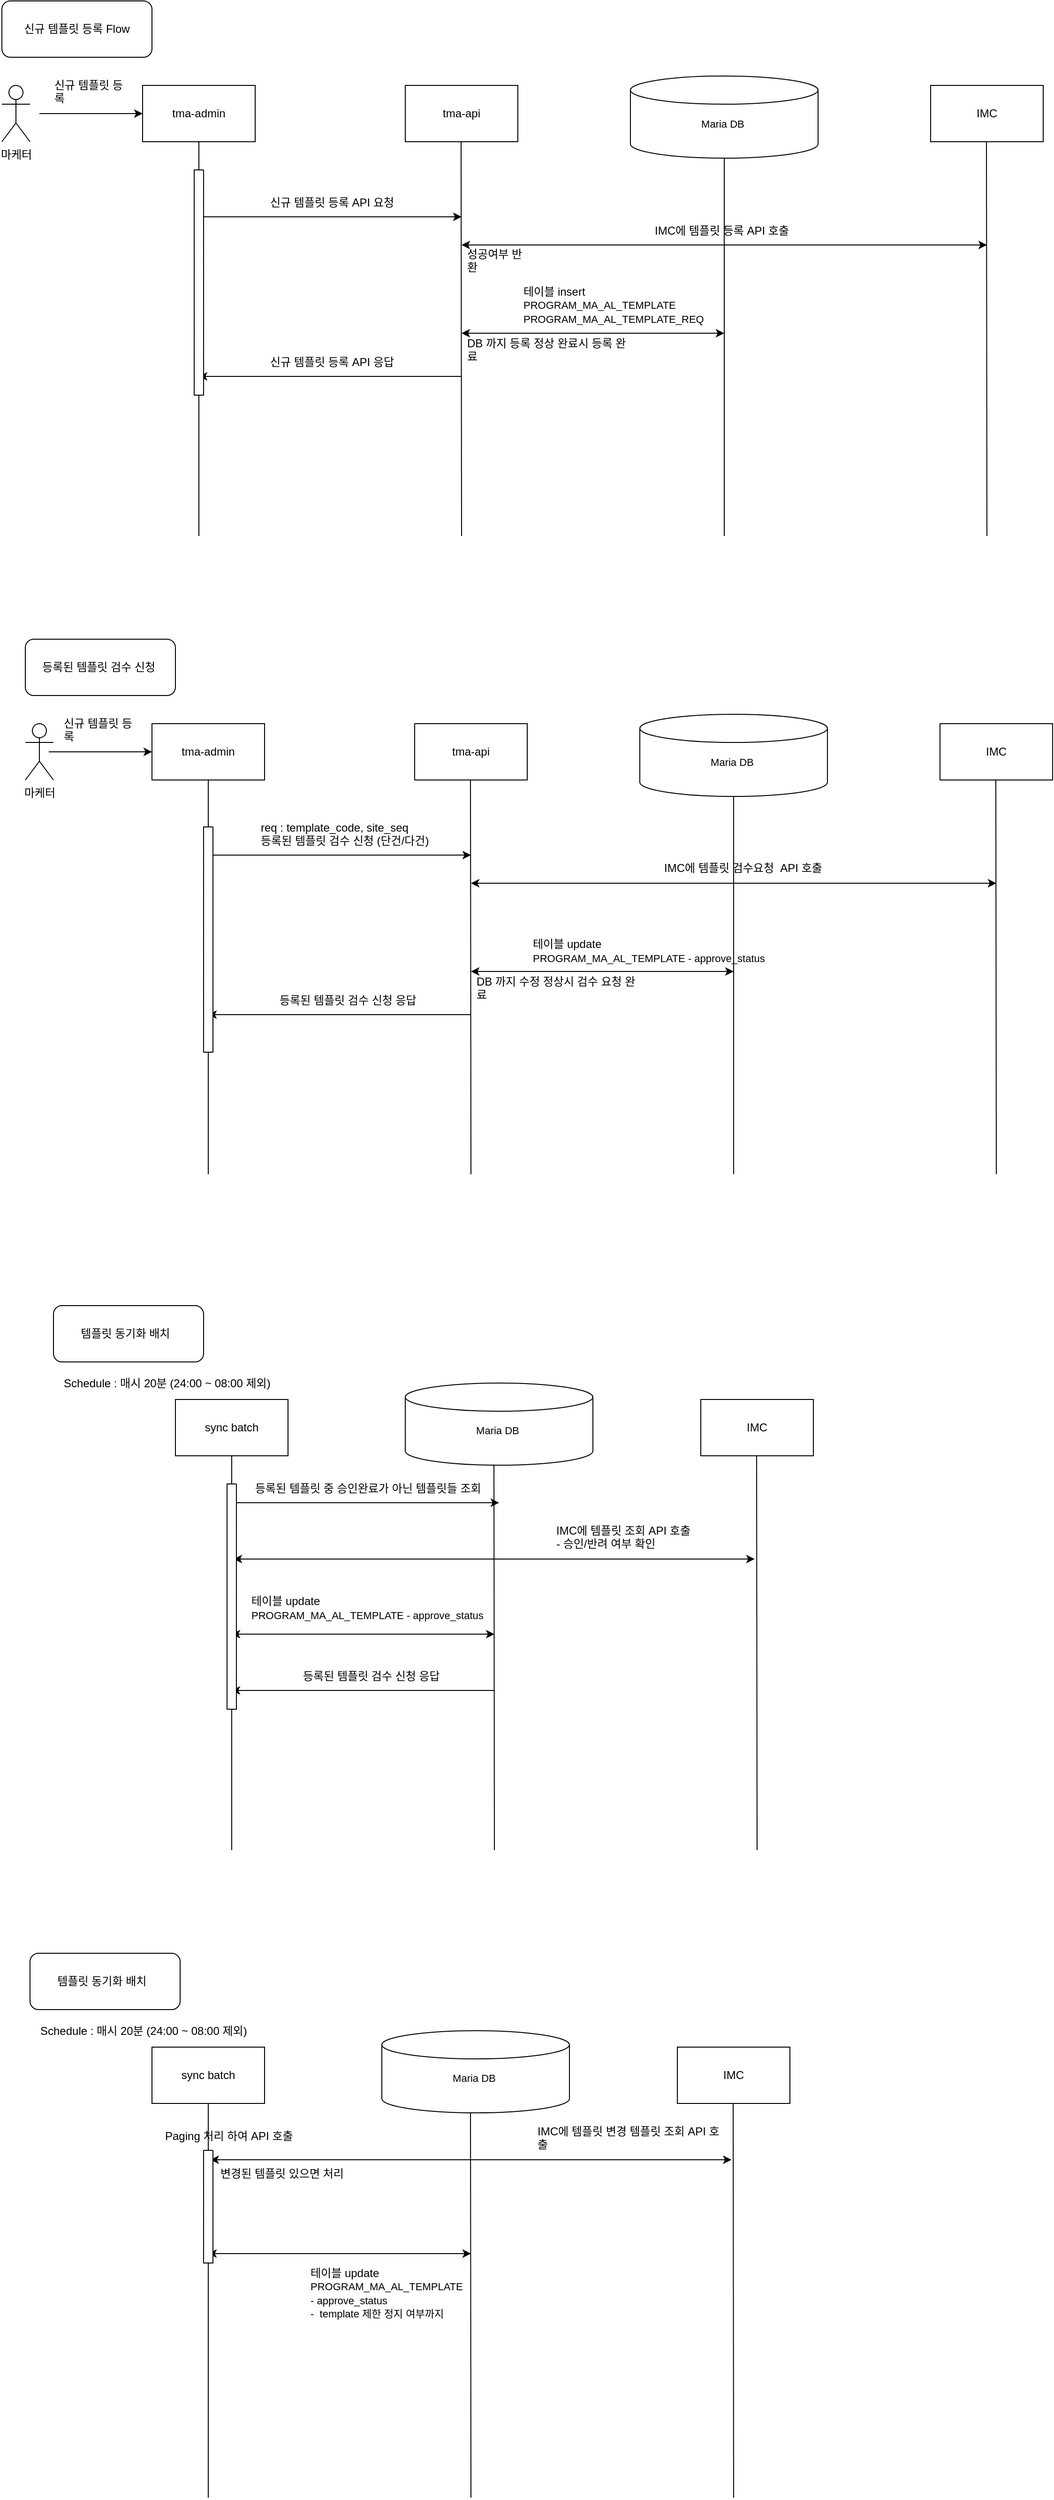 <mxfile version="24.8.4">
  <diagram name="페이지-1" id="rrNVjnt-WTsJbCwg5te3">
    <mxGraphModel dx="2778" dy="1121" grid="1" gridSize="10" guides="1" tooltips="1" connect="1" arrows="1" fold="1" page="1" pageScale="1" pageWidth="827" pageHeight="1169" math="0" shadow="0">
      <root>
        <mxCell id="0" />
        <mxCell id="1" parent="0" />
        <mxCell id="4YztuVcXxpJHYgNVAEmz-1" value="tma-admin" style="rounded=0;whiteSpace=wrap;html=1;" vertex="1" parent="1">
          <mxGeometry x="120" y="320" width="120" height="60" as="geometry" />
        </mxCell>
        <mxCell id="4YztuVcXxpJHYgNVAEmz-2" value="tma-api" style="rounded=0;whiteSpace=wrap;html=1;" vertex="1" parent="1">
          <mxGeometry x="400" y="320" width="120" height="60" as="geometry" />
        </mxCell>
        <mxCell id="4YztuVcXxpJHYgNVAEmz-3" value="Maria DB&amp;nbsp;" style="rounded=0;whiteSpace=wrap;html=1;" vertex="1" parent="1">
          <mxGeometry x="680" y="320" width="120" height="60" as="geometry" />
        </mxCell>
        <mxCell id="4YztuVcXxpJHYgNVAEmz-4" value="IMC" style="rounded=0;whiteSpace=wrap;html=1;" vertex="1" parent="1">
          <mxGeometry x="960" y="320" width="120" height="60" as="geometry" />
        </mxCell>
        <mxCell id="4YztuVcXxpJHYgNVAEmz-5" value="" style="endArrow=none;html=1;rounded=0;" edge="1" parent="1" source="4YztuVcXxpJHYgNVAEmz-118">
          <mxGeometry width="50" height="50" relative="1" as="geometry">
            <mxPoint x="180" y="800" as="sourcePoint" />
            <mxPoint x="180" y="380" as="targetPoint" />
          </mxGeometry>
        </mxCell>
        <mxCell id="4YztuVcXxpJHYgNVAEmz-6" value="" style="endArrow=none;html=1;rounded=0;" edge="1" parent="1">
          <mxGeometry width="50" height="50" relative="1" as="geometry">
            <mxPoint x="460" y="800" as="sourcePoint" />
            <mxPoint x="459.5" y="380" as="targetPoint" />
          </mxGeometry>
        </mxCell>
        <mxCell id="4YztuVcXxpJHYgNVAEmz-7" value="" style="endArrow=none;html=1;rounded=0;" edge="1" parent="1" source="4YztuVcXxpJHYgNVAEmz-18">
          <mxGeometry width="50" height="50" relative="1" as="geometry">
            <mxPoint x="739.5" y="1080" as="sourcePoint" />
            <mxPoint x="739.5" y="380" as="targetPoint" />
          </mxGeometry>
        </mxCell>
        <mxCell id="4YztuVcXxpJHYgNVAEmz-8" value="" style="endArrow=none;html=1;rounded=0;" edge="1" parent="1">
          <mxGeometry width="50" height="50" relative="1" as="geometry">
            <mxPoint x="1020" y="800" as="sourcePoint" />
            <mxPoint x="1019.5" y="380" as="targetPoint" />
          </mxGeometry>
        </mxCell>
        <mxCell id="4YztuVcXxpJHYgNVAEmz-10" value="마케터" style="shape=umlActor;verticalLabelPosition=bottom;verticalAlign=top;html=1;outlineConnect=0;" vertex="1" parent="1">
          <mxGeometry x="-30" y="320" width="30" height="60" as="geometry" />
        </mxCell>
        <mxCell id="4YztuVcXxpJHYgNVAEmz-11" value="" style="endArrow=classic;html=1;rounded=0;entryX=0;entryY=0.5;entryDx=0;entryDy=0;" edge="1" parent="1" target="4YztuVcXxpJHYgNVAEmz-1">
          <mxGeometry width="50" height="50" relative="1" as="geometry">
            <mxPoint x="10" y="350" as="sourcePoint" />
            <mxPoint x="60" y="310" as="targetPoint" />
          </mxGeometry>
        </mxCell>
        <mxCell id="4YztuVcXxpJHYgNVAEmz-14" value="&lt;span style=&quot;text-align: center; text-wrap-mode: nowrap;&quot;&gt;신규 템플릿 등록&lt;/span&gt;" style="text;strokeColor=none;fillColor=none;align=left;verticalAlign=middle;spacingLeft=4;spacingRight=4;overflow=hidden;points=[[0,0.5],[1,0.5]];portConstraint=eastwest;rotatable=0;whiteSpace=wrap;html=1;" vertex="1" parent="1">
          <mxGeometry x="20" y="310" width="90" height="30" as="geometry" />
        </mxCell>
        <mxCell id="4YztuVcXxpJHYgNVAEmz-15" value="" style="endArrow=classic;html=1;rounded=0;" edge="1" parent="1">
          <mxGeometry width="50" height="50" relative="1" as="geometry">
            <mxPoint x="180" y="460" as="sourcePoint" />
            <mxPoint x="460" y="460" as="targetPoint" />
          </mxGeometry>
        </mxCell>
        <mxCell id="4YztuVcXxpJHYgNVAEmz-17" value="신규 템플릿 등록 API 요청" style="text;strokeColor=none;fillColor=none;align=left;verticalAlign=middle;spacingLeft=4;spacingRight=4;overflow=hidden;points=[[0,0.5],[1,0.5]];portConstraint=eastwest;rotatable=0;whiteSpace=wrap;html=1;" vertex="1" parent="1">
          <mxGeometry x="250" y="430" width="150" height="30" as="geometry" />
        </mxCell>
        <mxCell id="4YztuVcXxpJHYgNVAEmz-21" value="IMC에 템플릿 등록 API 호출&amp;nbsp;" style="text;strokeColor=none;fillColor=none;align=left;verticalAlign=middle;spacingLeft=4;spacingRight=4;overflow=hidden;points=[[0,0.5],[1,0.5]];portConstraint=eastwest;rotatable=0;whiteSpace=wrap;html=1;" vertex="1" parent="1">
          <mxGeometry x="660" y="460" width="160" height="30" as="geometry" />
        </mxCell>
        <mxCell id="4YztuVcXxpJHYgNVAEmz-22" value="" style="endArrow=none;html=1;rounded=0;" edge="1" parent="1" target="4YztuVcXxpJHYgNVAEmz-18">
          <mxGeometry width="50" height="50" relative="1" as="geometry">
            <mxPoint x="740" y="800" as="sourcePoint" />
            <mxPoint x="739.5" y="380" as="targetPoint" />
          </mxGeometry>
        </mxCell>
        <mxCell id="4YztuVcXxpJHYgNVAEmz-18" value="&lt;font style=&quot;font-size: 11px;&quot;&gt;Maria DB&amp;nbsp;&lt;/font&gt;&lt;div style=&quot;font-size: 11px;&quot;&gt;&lt;br&gt;&lt;/div&gt;" style="shape=cylinder3;whiteSpace=wrap;html=1;boundedLbl=1;backgroundOutline=1;size=15;" vertex="1" parent="1">
          <mxGeometry x="640" y="310" width="200" height="87.5" as="geometry" />
        </mxCell>
        <mxCell id="4YztuVcXxpJHYgNVAEmz-24" value="신규 템플릿 등록 Flow" style="rounded=1;whiteSpace=wrap;html=1;" vertex="1" parent="1">
          <mxGeometry x="-30" y="230" width="160" height="60" as="geometry" />
        </mxCell>
        <mxCell id="4YztuVcXxpJHYgNVAEmz-25" value="" style="endArrow=classic;startArrow=classic;html=1;rounded=0;" edge="1" parent="1">
          <mxGeometry width="50" height="50" relative="1" as="geometry">
            <mxPoint x="460" y="490" as="sourcePoint" />
            <mxPoint x="1020" y="490" as="targetPoint" />
          </mxGeometry>
        </mxCell>
        <mxCell id="4YztuVcXxpJHYgNVAEmz-29" value="&lt;div style=&quot;text-align: left;&quot;&gt;&lt;span style=&quot;background-color: initial; text-align: center;&quot;&gt;테이블 insert&lt;/span&gt;&lt;/div&gt;&lt;div style=&quot;text-align: left;&quot;&gt;&lt;span style=&quot;background-color: initial; font-size: 11px; text-align: center;&quot;&gt;PROGRAM_MA_AL_TEMPLATE&lt;/span&gt;&lt;/div&gt;&lt;div&gt;&lt;span style=&quot;font-size: 11px; text-align: center; background-color: initial;&quot;&gt;PROGRAM_MA_AL_TEMPLATE_REQ&lt;/span&gt;&lt;/div&gt;" style="text;strokeColor=none;fillColor=none;align=left;verticalAlign=middle;spacingLeft=4;spacingRight=4;overflow=hidden;points=[[0,0.5],[1,0.5]];portConstraint=eastwest;rotatable=0;whiteSpace=wrap;html=1;" vertex="1" parent="1">
          <mxGeometry x="520" y="524" width="240" height="60" as="geometry" />
        </mxCell>
        <mxCell id="4YztuVcXxpJHYgNVAEmz-30" value="" style="endArrow=classic;startArrow=classic;html=1;rounded=0;" edge="1" parent="1">
          <mxGeometry width="50" height="50" relative="1" as="geometry">
            <mxPoint x="460" y="584" as="sourcePoint" />
            <mxPoint x="740" y="584" as="targetPoint" />
          </mxGeometry>
        </mxCell>
        <mxCell id="4YztuVcXxpJHYgNVAEmz-31" value="성공여부 반환&amp;nbsp;" style="text;strokeColor=none;fillColor=none;align=left;verticalAlign=middle;spacingLeft=4;spacingRight=4;overflow=hidden;points=[[0,0.5],[1,0.5]];portConstraint=eastwest;rotatable=0;whiteSpace=wrap;html=1;" vertex="1" parent="1">
          <mxGeometry x="460" y="490" width="80" height="30" as="geometry" />
        </mxCell>
        <mxCell id="4YztuVcXxpJHYgNVAEmz-32" value="DB 까지 등록 정상 완료시 등록 완료&amp;nbsp;" style="text;strokeColor=none;fillColor=none;align=left;verticalAlign=middle;spacingLeft=4;spacingRight=4;overflow=hidden;points=[[0,0.5],[1,0.5]];portConstraint=eastwest;rotatable=0;whiteSpace=wrap;html=1;" vertex="1" parent="1">
          <mxGeometry x="460" y="585" width="190" height="30" as="geometry" />
        </mxCell>
        <mxCell id="4YztuVcXxpJHYgNVAEmz-33" value="" style="endArrow=classic;html=1;rounded=0;" edge="1" parent="1">
          <mxGeometry width="50" height="50" relative="1" as="geometry">
            <mxPoint x="460" y="630" as="sourcePoint" />
            <mxPoint x="180" y="630" as="targetPoint" />
          </mxGeometry>
        </mxCell>
        <mxCell id="4YztuVcXxpJHYgNVAEmz-34" value="신규 템플릿 등록 API 응답" style="text;strokeColor=none;fillColor=none;align=left;verticalAlign=middle;spacingLeft=4;spacingRight=4;overflow=hidden;points=[[0,0.5],[1,0.5]];portConstraint=eastwest;rotatable=0;whiteSpace=wrap;html=1;" vertex="1" parent="1">
          <mxGeometry x="250" y="600" width="150" height="30" as="geometry" />
        </mxCell>
        <mxCell id="4YztuVcXxpJHYgNVAEmz-35" value="tma-admin" style="rounded=0;whiteSpace=wrap;html=1;" vertex="1" parent="1">
          <mxGeometry x="130" y="1000" width="120" height="60" as="geometry" />
        </mxCell>
        <mxCell id="4YztuVcXxpJHYgNVAEmz-36" value="tma-api" style="rounded=0;whiteSpace=wrap;html=1;" vertex="1" parent="1">
          <mxGeometry x="410" y="1000" width="120" height="60" as="geometry" />
        </mxCell>
        <mxCell id="4YztuVcXxpJHYgNVAEmz-37" value="Maria DB&amp;nbsp;" style="rounded=0;whiteSpace=wrap;html=1;" vertex="1" parent="1">
          <mxGeometry x="690" y="1000" width="120" height="60" as="geometry" />
        </mxCell>
        <mxCell id="4YztuVcXxpJHYgNVAEmz-38" value="IMC" style="rounded=0;whiteSpace=wrap;html=1;" vertex="1" parent="1">
          <mxGeometry x="970" y="1000" width="120" height="60" as="geometry" />
        </mxCell>
        <mxCell id="4YztuVcXxpJHYgNVAEmz-39" value="" style="endArrow=none;html=1;rounded=0;" edge="1" parent="1" source="4YztuVcXxpJHYgNVAEmz-116">
          <mxGeometry width="50" height="50" relative="1" as="geometry">
            <mxPoint x="190" y="1480" as="sourcePoint" />
            <mxPoint x="190" y="1060" as="targetPoint" />
          </mxGeometry>
        </mxCell>
        <mxCell id="4YztuVcXxpJHYgNVAEmz-40" value="" style="endArrow=none;html=1;rounded=0;" edge="1" parent="1">
          <mxGeometry width="50" height="50" relative="1" as="geometry">
            <mxPoint x="470" y="1480" as="sourcePoint" />
            <mxPoint x="469.5" y="1060" as="targetPoint" />
          </mxGeometry>
        </mxCell>
        <mxCell id="4YztuVcXxpJHYgNVAEmz-41" value="" style="endArrow=none;html=1;rounded=0;" edge="1" parent="1" source="4YztuVcXxpJHYgNVAEmz-49">
          <mxGeometry width="50" height="50" relative="1" as="geometry">
            <mxPoint x="749.5" y="1760" as="sourcePoint" />
            <mxPoint x="749.5" y="1060" as="targetPoint" />
          </mxGeometry>
        </mxCell>
        <mxCell id="4YztuVcXxpJHYgNVAEmz-42" value="" style="endArrow=none;html=1;rounded=0;" edge="1" parent="1">
          <mxGeometry width="50" height="50" relative="1" as="geometry">
            <mxPoint x="1030" y="1480" as="sourcePoint" />
            <mxPoint x="1029.5" y="1060" as="targetPoint" />
          </mxGeometry>
        </mxCell>
        <mxCell id="4YztuVcXxpJHYgNVAEmz-43" value="" style="endArrow=classic;html=1;rounded=0;entryX=0;entryY=0.5;entryDx=0;entryDy=0;" edge="1" parent="1" target="4YztuVcXxpJHYgNVAEmz-35">
          <mxGeometry width="50" height="50" relative="1" as="geometry">
            <mxPoint x="20" y="1030" as="sourcePoint" />
            <mxPoint x="70" y="990" as="targetPoint" />
          </mxGeometry>
        </mxCell>
        <mxCell id="4YztuVcXxpJHYgNVAEmz-44" value="&lt;span style=&quot;text-align: center; text-wrap-mode: nowrap;&quot;&gt;신규 템플릿 등록&lt;/span&gt;" style="text;strokeColor=none;fillColor=none;align=left;verticalAlign=middle;spacingLeft=4;spacingRight=4;overflow=hidden;points=[[0,0.5],[1,0.5]];portConstraint=eastwest;rotatable=0;whiteSpace=wrap;html=1;" vertex="1" parent="1">
          <mxGeometry x="30" y="990" width="90" height="30" as="geometry" />
        </mxCell>
        <mxCell id="4YztuVcXxpJHYgNVAEmz-45" value="" style="endArrow=classic;html=1;rounded=0;" edge="1" parent="1">
          <mxGeometry width="50" height="50" relative="1" as="geometry">
            <mxPoint x="190" y="1140" as="sourcePoint" />
            <mxPoint x="470" y="1140" as="targetPoint" />
          </mxGeometry>
        </mxCell>
        <mxCell id="4YztuVcXxpJHYgNVAEmz-46" value="&lt;div&gt;req : template_code, site_seq&amp;nbsp;&lt;/div&gt;등록된 템플릿 검수 신청 (단건/다건)&lt;div&gt;&lt;br&gt;&lt;/div&gt;" style="text;strokeColor=none;fillColor=none;align=left;verticalAlign=middle;spacingLeft=4;spacingRight=4;overflow=hidden;points=[[0,0.5],[1,0.5]];portConstraint=eastwest;rotatable=0;whiteSpace=wrap;html=1;" vertex="1" parent="1">
          <mxGeometry x="240" y="1100" width="190" height="50" as="geometry" />
        </mxCell>
        <mxCell id="4YztuVcXxpJHYgNVAEmz-47" value="IMC에 템플릿 검수요청&amp;nbsp; API 호출&amp;nbsp;" style="text;strokeColor=none;fillColor=none;align=left;verticalAlign=middle;spacingLeft=4;spacingRight=4;overflow=hidden;points=[[0,0.5],[1,0.5]];portConstraint=eastwest;rotatable=0;whiteSpace=wrap;html=1;" vertex="1" parent="1">
          <mxGeometry x="670" y="1139" width="210" height="30" as="geometry" />
        </mxCell>
        <mxCell id="4YztuVcXxpJHYgNVAEmz-48" value="" style="endArrow=none;html=1;rounded=0;" edge="1" parent="1" target="4YztuVcXxpJHYgNVAEmz-49">
          <mxGeometry width="50" height="50" relative="1" as="geometry">
            <mxPoint x="750" y="1480" as="sourcePoint" />
            <mxPoint x="749.5" y="1060" as="targetPoint" />
          </mxGeometry>
        </mxCell>
        <mxCell id="4YztuVcXxpJHYgNVAEmz-49" value="&lt;font style=&quot;font-size: 11px;&quot;&gt;Maria DB&amp;nbsp;&lt;/font&gt;&lt;div style=&quot;font-size: 11px;&quot;&gt;&lt;br&gt;&lt;/div&gt;" style="shape=cylinder3;whiteSpace=wrap;html=1;boundedLbl=1;backgroundOutline=1;size=15;" vertex="1" parent="1">
          <mxGeometry x="650" y="990" width="200" height="87.5" as="geometry" />
        </mxCell>
        <mxCell id="4YztuVcXxpJHYgNVAEmz-50" value="" style="endArrow=classic;startArrow=classic;html=1;rounded=0;" edge="1" parent="1">
          <mxGeometry width="50" height="50" relative="1" as="geometry">
            <mxPoint x="470" y="1170" as="sourcePoint" />
            <mxPoint x="1030" y="1170" as="targetPoint" />
          </mxGeometry>
        </mxCell>
        <mxCell id="4YztuVcXxpJHYgNVAEmz-51" value="테이블 update&amp;nbsp;&lt;div&gt;&lt;span style=&quot;font-size: 11px; text-align: center; background-color: initial;&quot;&gt;PROGRAM_MA_AL_TEMPLATE - approve_status&lt;/span&gt;&lt;/div&gt;" style="text;strokeColor=none;fillColor=none;align=left;verticalAlign=middle;spacingLeft=4;spacingRight=4;overflow=hidden;points=[[0,0.5],[1,0.5]];portConstraint=eastwest;rotatable=0;whiteSpace=wrap;html=1;" vertex="1" parent="1">
          <mxGeometry x="530" y="1220" width="280" height="44" as="geometry" />
        </mxCell>
        <mxCell id="4YztuVcXxpJHYgNVAEmz-52" value="" style="endArrow=classic;startArrow=classic;html=1;rounded=0;" edge="1" parent="1">
          <mxGeometry width="50" height="50" relative="1" as="geometry">
            <mxPoint x="470" y="1264" as="sourcePoint" />
            <mxPoint x="750" y="1264" as="targetPoint" />
          </mxGeometry>
        </mxCell>
        <mxCell id="4YztuVcXxpJHYgNVAEmz-54" value="DB 까지 수정 정상시 검수 요청 완료&amp;nbsp;" style="text;strokeColor=none;fillColor=none;align=left;verticalAlign=middle;spacingLeft=4;spacingRight=4;overflow=hidden;points=[[0,0.5],[1,0.5]];portConstraint=eastwest;rotatable=0;whiteSpace=wrap;html=1;" vertex="1" parent="1">
          <mxGeometry x="470" y="1265" width="190" height="30" as="geometry" />
        </mxCell>
        <mxCell id="4YztuVcXxpJHYgNVAEmz-55" value="" style="endArrow=classic;html=1;rounded=0;" edge="1" parent="1">
          <mxGeometry width="50" height="50" relative="1" as="geometry">
            <mxPoint x="470" y="1310" as="sourcePoint" />
            <mxPoint x="190" y="1310" as="targetPoint" />
          </mxGeometry>
        </mxCell>
        <mxCell id="4YztuVcXxpJHYgNVAEmz-56" value="등록된 템플릿 검수 신청&amp;nbsp;&lt;span style=&quot;background-color: initial;&quot;&gt;응답&lt;/span&gt;" style="text;strokeColor=none;fillColor=none;align=left;verticalAlign=middle;spacingLeft=4;spacingRight=4;overflow=hidden;points=[[0,0.5],[1,0.5]];portConstraint=eastwest;rotatable=0;whiteSpace=wrap;html=1;" vertex="1" parent="1">
          <mxGeometry x="260" y="1280" width="180" height="30" as="geometry" />
        </mxCell>
        <mxCell id="4YztuVcXxpJHYgNVAEmz-59" value="마케터" style="shape=umlActor;verticalLabelPosition=bottom;verticalAlign=top;html=1;outlineConnect=0;" vertex="1" parent="1">
          <mxGeometry x="-5" y="1000" width="30" height="60" as="geometry" />
        </mxCell>
        <mxCell id="4YztuVcXxpJHYgNVAEmz-60" value="등록된 템플릿 검수 신청&amp;nbsp;" style="rounded=1;whiteSpace=wrap;html=1;" vertex="1" parent="1">
          <mxGeometry x="-5" y="910" width="160" height="60" as="geometry" />
        </mxCell>
        <mxCell id="4YztuVcXxpJHYgNVAEmz-61" value="sync batch" style="rounded=0;whiteSpace=wrap;html=1;" vertex="1" parent="1">
          <mxGeometry x="155" y="1720" width="120" height="60" as="geometry" />
        </mxCell>
        <mxCell id="4YztuVcXxpJHYgNVAEmz-63" value="Maria DB&amp;nbsp;" style="rounded=0;whiteSpace=wrap;html=1;" vertex="1" parent="1">
          <mxGeometry x="715" y="1720" width="120" height="60" as="geometry" />
        </mxCell>
        <mxCell id="4YztuVcXxpJHYgNVAEmz-64" value="IMC" style="rounded=0;whiteSpace=wrap;html=1;" vertex="1" parent="1">
          <mxGeometry x="715" y="1720" width="120" height="60" as="geometry" />
        </mxCell>
        <mxCell id="4YztuVcXxpJHYgNVAEmz-65" value="" style="endArrow=none;html=1;rounded=0;" edge="1" parent="1" source="4YztuVcXxpJHYgNVAEmz-111">
          <mxGeometry width="50" height="50" relative="1" as="geometry">
            <mxPoint x="215" y="2200" as="sourcePoint" />
            <mxPoint x="215" y="1780" as="targetPoint" />
          </mxGeometry>
        </mxCell>
        <mxCell id="4YztuVcXxpJHYgNVAEmz-66" value="" style="endArrow=none;html=1;rounded=0;" edge="1" parent="1">
          <mxGeometry width="50" height="50" relative="1" as="geometry">
            <mxPoint x="495" y="2200" as="sourcePoint" />
            <mxPoint x="494.5" y="1780" as="targetPoint" />
          </mxGeometry>
        </mxCell>
        <mxCell id="4YztuVcXxpJHYgNVAEmz-68" value="" style="endArrow=none;html=1;rounded=0;" edge="1" parent="1">
          <mxGeometry width="50" height="50" relative="1" as="geometry">
            <mxPoint x="775" y="2200" as="sourcePoint" />
            <mxPoint x="774.5" y="1780" as="targetPoint" />
          </mxGeometry>
        </mxCell>
        <mxCell id="4YztuVcXxpJHYgNVAEmz-71" value="" style="endArrow=classic;html=1;rounded=0;" edge="1" parent="1">
          <mxGeometry width="50" height="50" relative="1" as="geometry">
            <mxPoint x="215" y="1830" as="sourcePoint" />
            <mxPoint x="500" y="1830" as="targetPoint" />
          </mxGeometry>
        </mxCell>
        <mxCell id="4YztuVcXxpJHYgNVAEmz-72" value="등록된 템플릿 중 승인완료가 아닌 템플릿들 조회&amp;nbsp;" style="text;strokeColor=none;fillColor=none;align=left;verticalAlign=middle;spacingLeft=4;spacingRight=4;overflow=hidden;points=[[0,0.5],[1,0.5]];portConstraint=eastwest;rotatable=0;whiteSpace=wrap;html=1;" vertex="1" parent="1">
          <mxGeometry x="234" y="1790" width="296" height="50" as="geometry" />
        </mxCell>
        <mxCell id="4YztuVcXxpJHYgNVAEmz-75" value="&lt;font style=&quot;font-size: 11px;&quot;&gt;Maria DB&amp;nbsp;&lt;/font&gt;&lt;div style=&quot;font-size: 11px;&quot;&gt;&lt;br&gt;&lt;/div&gt;" style="shape=cylinder3;whiteSpace=wrap;html=1;boundedLbl=1;backgroundOutline=1;size=15;" vertex="1" parent="1">
          <mxGeometry x="400" y="1702.5" width="200" height="87.5" as="geometry" />
        </mxCell>
        <mxCell id="4YztuVcXxpJHYgNVAEmz-76" value="" style="endArrow=classic;startArrow=classic;html=1;rounded=0;entryX=0.383;entryY=1.033;entryDx=0;entryDy=0;entryPerimeter=0;" edge="1" parent="1">
          <mxGeometry width="50" height="50" relative="1" as="geometry">
            <mxPoint x="217" y="1890" as="sourcePoint" />
            <mxPoint x="772.43" y="1889.99" as="targetPoint" />
          </mxGeometry>
        </mxCell>
        <mxCell id="4YztuVcXxpJHYgNVAEmz-77" value="테이블 update&amp;nbsp;&lt;div&gt;&lt;span style=&quot;font-size: 11px; text-align: center; background-color: initial;&quot;&gt;PROGRAM_MA_AL_TEMPLATE - approve_status&lt;/span&gt;&lt;/div&gt;" style="text;strokeColor=none;fillColor=none;align=left;verticalAlign=middle;spacingLeft=4;spacingRight=4;overflow=hidden;points=[[0,0.5],[1,0.5]];portConstraint=eastwest;rotatable=0;whiteSpace=wrap;html=1;" vertex="1" parent="1">
          <mxGeometry x="230" y="1920" width="280" height="44" as="geometry" />
        </mxCell>
        <mxCell id="4YztuVcXxpJHYgNVAEmz-78" value="" style="endArrow=classic;startArrow=classic;html=1;rounded=0;" edge="1" parent="1">
          <mxGeometry width="50" height="50" relative="1" as="geometry">
            <mxPoint x="215" y="1970" as="sourcePoint" />
            <mxPoint x="495" y="1970" as="targetPoint" />
          </mxGeometry>
        </mxCell>
        <mxCell id="4YztuVcXxpJHYgNVAEmz-80" value="" style="endArrow=classic;html=1;rounded=0;" edge="1" parent="1">
          <mxGeometry width="50" height="50" relative="1" as="geometry">
            <mxPoint x="495" y="2030" as="sourcePoint" />
            <mxPoint x="215" y="2030" as="targetPoint" />
          </mxGeometry>
        </mxCell>
        <mxCell id="4YztuVcXxpJHYgNVAEmz-81" value="등록된 템플릿 검수 신청&amp;nbsp;&lt;span style=&quot;background-color: initial;&quot;&gt;응답&lt;/span&gt;" style="text;strokeColor=none;fillColor=none;align=left;verticalAlign=middle;spacingLeft=4;spacingRight=4;overflow=hidden;points=[[0,0.5],[1,0.5]];portConstraint=eastwest;rotatable=0;whiteSpace=wrap;html=1;" vertex="1" parent="1">
          <mxGeometry x="285" y="2000" width="180" height="30" as="geometry" />
        </mxCell>
        <mxCell id="4YztuVcXxpJHYgNVAEmz-83" value="템플릿 동기화 배치&amp;nbsp;&amp;nbsp;" style="rounded=1;whiteSpace=wrap;html=1;" vertex="1" parent="1">
          <mxGeometry x="25" y="1620" width="160" height="60" as="geometry" />
        </mxCell>
        <mxCell id="4YztuVcXxpJHYgNVAEmz-84" value="Schedule : 매시 20분 (24:00 ~ 08:00 제외)&lt;div&gt;&lt;br&gt;&lt;/div&gt;" style="text;strokeColor=none;fillColor=none;align=left;verticalAlign=middle;spacingLeft=4;spacingRight=4;overflow=hidden;points=[[0,0.5],[1,0.5]];portConstraint=eastwest;rotatable=0;whiteSpace=wrap;html=1;" vertex="1" parent="1">
          <mxGeometry x="30" y="1690" width="370" height="40" as="geometry" />
        </mxCell>
        <mxCell id="4YztuVcXxpJHYgNVAEmz-86" value="IMC에 템플릿 조회 API 호출&amp;nbsp;&lt;div&gt;- 승인/반려 여부 확인&amp;nbsp;&lt;/div&gt;" style="text;strokeColor=none;fillColor=none;align=left;verticalAlign=middle;spacingLeft=4;spacingRight=4;overflow=hidden;points=[[0,0.5],[1,0.5]];portConstraint=eastwest;rotatable=0;whiteSpace=wrap;html=1;" vertex="1" parent="1">
          <mxGeometry x="555" y="1850" width="210" height="30" as="geometry" />
        </mxCell>
        <mxCell id="4YztuVcXxpJHYgNVAEmz-90" value="sync batch" style="rounded=0;whiteSpace=wrap;html=1;" vertex="1" parent="1">
          <mxGeometry x="130" y="2410" width="120" height="60" as="geometry" />
        </mxCell>
        <mxCell id="4YztuVcXxpJHYgNVAEmz-91" value="Maria DB&amp;nbsp;" style="rounded=0;whiteSpace=wrap;html=1;" vertex="1" parent="1">
          <mxGeometry x="690" y="2410" width="120" height="60" as="geometry" />
        </mxCell>
        <mxCell id="4YztuVcXxpJHYgNVAEmz-92" value="IMC" style="rounded=0;whiteSpace=wrap;html=1;" vertex="1" parent="1">
          <mxGeometry x="690" y="2410" width="120" height="60" as="geometry" />
        </mxCell>
        <mxCell id="4YztuVcXxpJHYgNVAEmz-93" value="" style="endArrow=none;html=1;rounded=0;" edge="1" parent="1" source="4YztuVcXxpJHYgNVAEmz-109">
          <mxGeometry width="50" height="50" relative="1" as="geometry">
            <mxPoint x="190" y="2890" as="sourcePoint" />
            <mxPoint x="190" y="2470" as="targetPoint" />
          </mxGeometry>
        </mxCell>
        <mxCell id="4YztuVcXxpJHYgNVAEmz-94" value="" style="endArrow=none;html=1;rounded=0;" edge="1" parent="1">
          <mxGeometry width="50" height="50" relative="1" as="geometry">
            <mxPoint x="470" y="2890" as="sourcePoint" />
            <mxPoint x="469.5" y="2470" as="targetPoint" />
          </mxGeometry>
        </mxCell>
        <mxCell id="4YztuVcXxpJHYgNVAEmz-95" value="" style="endArrow=none;html=1;rounded=0;" edge="1" parent="1">
          <mxGeometry width="50" height="50" relative="1" as="geometry">
            <mxPoint x="750" y="2890" as="sourcePoint" />
            <mxPoint x="749.5" y="2470" as="targetPoint" />
          </mxGeometry>
        </mxCell>
        <mxCell id="4YztuVcXxpJHYgNVAEmz-97" value="변경된 템플릿 있으면 처리&amp;nbsp;" style="text;strokeColor=none;fillColor=none;align=left;verticalAlign=middle;spacingLeft=4;spacingRight=4;overflow=hidden;points=[[0,0.5],[1,0.5]];portConstraint=eastwest;rotatable=0;whiteSpace=wrap;html=1;" vertex="1" parent="1">
          <mxGeometry x="197" y="2520" width="296" height="50" as="geometry" />
        </mxCell>
        <mxCell id="4YztuVcXxpJHYgNVAEmz-99" value="" style="endArrow=classic;startArrow=classic;html=1;rounded=0;entryX=0.383;entryY=1.033;entryDx=0;entryDy=0;entryPerimeter=0;" edge="1" parent="1">
          <mxGeometry width="50" height="50" relative="1" as="geometry">
            <mxPoint x="192.28" y="2530.01" as="sourcePoint" />
            <mxPoint x="747.71" y="2530" as="targetPoint" />
          </mxGeometry>
        </mxCell>
        <mxCell id="4YztuVcXxpJHYgNVAEmz-100" value="테이블 update&amp;nbsp;&lt;div&gt;&lt;span style=&quot;font-size: 11px; text-align: center; background-color: initial;&quot;&gt;PROGRAM_MA_AL_TEMPLATE&amp;nbsp;&lt;/span&gt;&lt;/div&gt;&lt;div&gt;&lt;span style=&quot;font-size: 11px; text-align: center; background-color: initial;&quot;&gt;- approve_status&amp;nbsp;&lt;/span&gt;&lt;/div&gt;&lt;div&gt;&lt;span style=&quot;font-size: 11px; text-align: center; background-color: initial;&quot;&gt;-&amp;nbsp; template 제한 정지 여부까지&lt;/span&gt;&lt;/div&gt;" style="text;strokeColor=none;fillColor=none;align=left;verticalAlign=middle;spacingLeft=4;spacingRight=4;overflow=hidden;points=[[0,0.5],[1,0.5]];portConstraint=eastwest;rotatable=0;whiteSpace=wrap;html=1;" vertex="1" parent="1">
          <mxGeometry x="292.5" y="2640" width="285" height="64" as="geometry" />
        </mxCell>
        <mxCell id="4YztuVcXxpJHYgNVAEmz-101" value="" style="endArrow=classic;startArrow=classic;html=1;rounded=0;" edge="1" parent="1">
          <mxGeometry width="50" height="50" relative="1" as="geometry">
            <mxPoint x="190" y="2630" as="sourcePoint" />
            <mxPoint x="470" y="2630" as="targetPoint" />
          </mxGeometry>
        </mxCell>
        <mxCell id="4YztuVcXxpJHYgNVAEmz-104" value="템플릿 동기화 배치&amp;nbsp;&amp;nbsp;" style="rounded=1;whiteSpace=wrap;html=1;" vertex="1" parent="1">
          <mxGeometry y="2310" width="160" height="60" as="geometry" />
        </mxCell>
        <mxCell id="4YztuVcXxpJHYgNVAEmz-105" value="Schedule : 매시 20분 (24:00 ~ 08:00 제외)&lt;div&gt;&lt;br&gt;&lt;/div&gt;" style="text;strokeColor=none;fillColor=none;align=left;verticalAlign=middle;spacingLeft=4;spacingRight=4;overflow=hidden;points=[[0,0.5],[1,0.5]];portConstraint=eastwest;rotatable=0;whiteSpace=wrap;html=1;" vertex="1" parent="1">
          <mxGeometry x="5" y="2380" width="370" height="40" as="geometry" />
        </mxCell>
        <mxCell id="4YztuVcXxpJHYgNVAEmz-106" value="IMC에 템플릿 변경 템플릿 조회&amp;nbsp;&lt;span style=&quot;background-color: initial;&quot;&gt;API 호출&amp;nbsp;&lt;/span&gt;&lt;div&gt;&lt;div&gt;- 승인/반려 여부 확인&amp;nbsp;&lt;/div&gt;&lt;/div&gt;" style="text;strokeColor=none;fillColor=none;align=left;verticalAlign=middle;spacingLeft=4;spacingRight=4;overflow=hidden;points=[[0,0.5],[1,0.5]];portConstraint=eastwest;rotatable=0;whiteSpace=wrap;html=1;" vertex="1" parent="1">
          <mxGeometry x="535" y="2490" width="210" height="30" as="geometry" />
        </mxCell>
        <mxCell id="4YztuVcXxpJHYgNVAEmz-107" value="&lt;font style=&quot;font-size: 11px;&quot;&gt;Maria DB&amp;nbsp;&lt;/font&gt;&lt;div style=&quot;font-size: 11px;&quot;&gt;&lt;br&gt;&lt;/div&gt;" style="shape=cylinder3;whiteSpace=wrap;html=1;boundedLbl=1;backgroundOutline=1;size=15;" vertex="1" parent="1">
          <mxGeometry x="375" y="2392.5" width="200" height="87.5" as="geometry" />
        </mxCell>
        <mxCell id="4YztuVcXxpJHYgNVAEmz-108" value="Paging 처리 하여 API 호출" style="text;strokeColor=none;fillColor=none;align=left;verticalAlign=middle;spacingLeft=4;spacingRight=4;overflow=hidden;points=[[0,0.5],[1,0.5]];portConstraint=eastwest;rotatable=0;whiteSpace=wrap;html=1;" vertex="1" parent="1">
          <mxGeometry x="137.5" y="2490" width="155" height="30" as="geometry" />
        </mxCell>
        <mxCell id="4YztuVcXxpJHYgNVAEmz-110" value="" style="endArrow=none;html=1;rounded=0;" edge="1" parent="1" target="4YztuVcXxpJHYgNVAEmz-109">
          <mxGeometry width="50" height="50" relative="1" as="geometry">
            <mxPoint x="190" y="2890" as="sourcePoint" />
            <mxPoint x="190" y="2470" as="targetPoint" />
          </mxGeometry>
        </mxCell>
        <mxCell id="4YztuVcXxpJHYgNVAEmz-109" value="" style="verticalLabelPosition=bottom;verticalAlign=top;html=1;shape=mxgraph.basic.patternFillRect;fillStyle=diagRev;step=5;fillStrokeWidth=0.2;fillStrokeColor=#dddddd;direction=south;" vertex="1" parent="1">
          <mxGeometry x="185" y="2520" width="10" height="120" as="geometry" />
        </mxCell>
        <mxCell id="4YztuVcXxpJHYgNVAEmz-115" value="" style="endArrow=none;html=1;rounded=0;" edge="1" parent="1" target="4YztuVcXxpJHYgNVAEmz-111">
          <mxGeometry width="50" height="50" relative="1" as="geometry">
            <mxPoint x="215" y="2200" as="sourcePoint" />
            <mxPoint x="215" y="1780" as="targetPoint" />
          </mxGeometry>
        </mxCell>
        <mxCell id="4YztuVcXxpJHYgNVAEmz-111" value="" style="verticalLabelPosition=bottom;verticalAlign=top;html=1;shape=mxgraph.basic.patternFillRect;fillStyle=diagRev;step=5;fillStrokeWidth=0.2;fillStrokeColor=#dddddd;direction=south;" vertex="1" parent="1">
          <mxGeometry x="210" y="1810" width="10" height="240" as="geometry" />
        </mxCell>
        <mxCell id="4YztuVcXxpJHYgNVAEmz-117" value="" style="endArrow=none;html=1;rounded=0;" edge="1" parent="1" target="4YztuVcXxpJHYgNVAEmz-116">
          <mxGeometry width="50" height="50" relative="1" as="geometry">
            <mxPoint x="190" y="1480" as="sourcePoint" />
            <mxPoint x="190" y="1060" as="targetPoint" />
          </mxGeometry>
        </mxCell>
        <mxCell id="4YztuVcXxpJHYgNVAEmz-116" value="" style="verticalLabelPosition=bottom;verticalAlign=top;html=1;shape=mxgraph.basic.patternFillRect;fillStyle=diagRev;step=5;fillStrokeWidth=0.2;fillStrokeColor=#dddddd;direction=south;" vertex="1" parent="1">
          <mxGeometry x="185" y="1110" width="10" height="240" as="geometry" />
        </mxCell>
        <mxCell id="4YztuVcXxpJHYgNVAEmz-119" value="" style="endArrow=none;html=1;rounded=0;" edge="1" parent="1" target="4YztuVcXxpJHYgNVAEmz-118">
          <mxGeometry width="50" height="50" relative="1" as="geometry">
            <mxPoint x="180" y="800" as="sourcePoint" />
            <mxPoint x="180" y="380" as="targetPoint" />
          </mxGeometry>
        </mxCell>
        <mxCell id="4YztuVcXxpJHYgNVAEmz-118" value="" style="verticalLabelPosition=bottom;verticalAlign=top;html=1;shape=mxgraph.basic.patternFillRect;fillStyle=diagRev;step=5;fillStrokeWidth=0.2;fillStrokeColor=#dddddd;direction=south;" vertex="1" parent="1">
          <mxGeometry x="175" y="410" width="10" height="240" as="geometry" />
        </mxCell>
      </root>
    </mxGraphModel>
  </diagram>
</mxfile>
